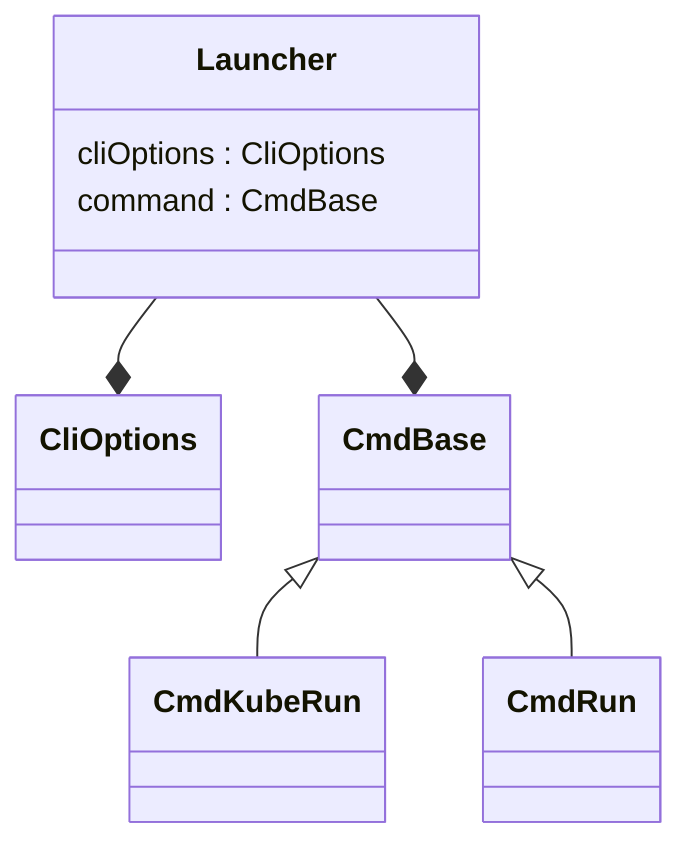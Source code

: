 classDiagram
    %%
    %% nextflow.cli
    %%
    class Launcher {
        cliOptions : CliOptions
        command : CmdBase
    } 
    Launcher --* CliOptions
    Launcher --* CmdBase

    %% CmdBase <|-- CmdClean
    %% CmdBase <|-- CmdClone
    %% CmdBase <|-- CmdConfig
    %% CmdBase <|-- CmdConsole
    %% CmdBase <|-- CmdDrop
    %% CmdBase <|-- CmdFs
    %% CmdBase <|-- CmdHelp
    %% CmdBase <|-- CmdInfo
    CmdBase <|-- CmdKubeRun
    %% CmdBase <|-- CmdList
    %% CmdBase <|-- CmdLog
    %% CmdBase <|-- CmdNode
    %% CmdBase <|-- CmdPlugin
    %% CmdBase <|-- CmdPull
    CmdBase <|-- CmdRun
    %% CmdBase <|-- CmdSecret
    %% CmdBase <|-- CmdSelfUpdate
    %% CmdBase <|-- CmdView